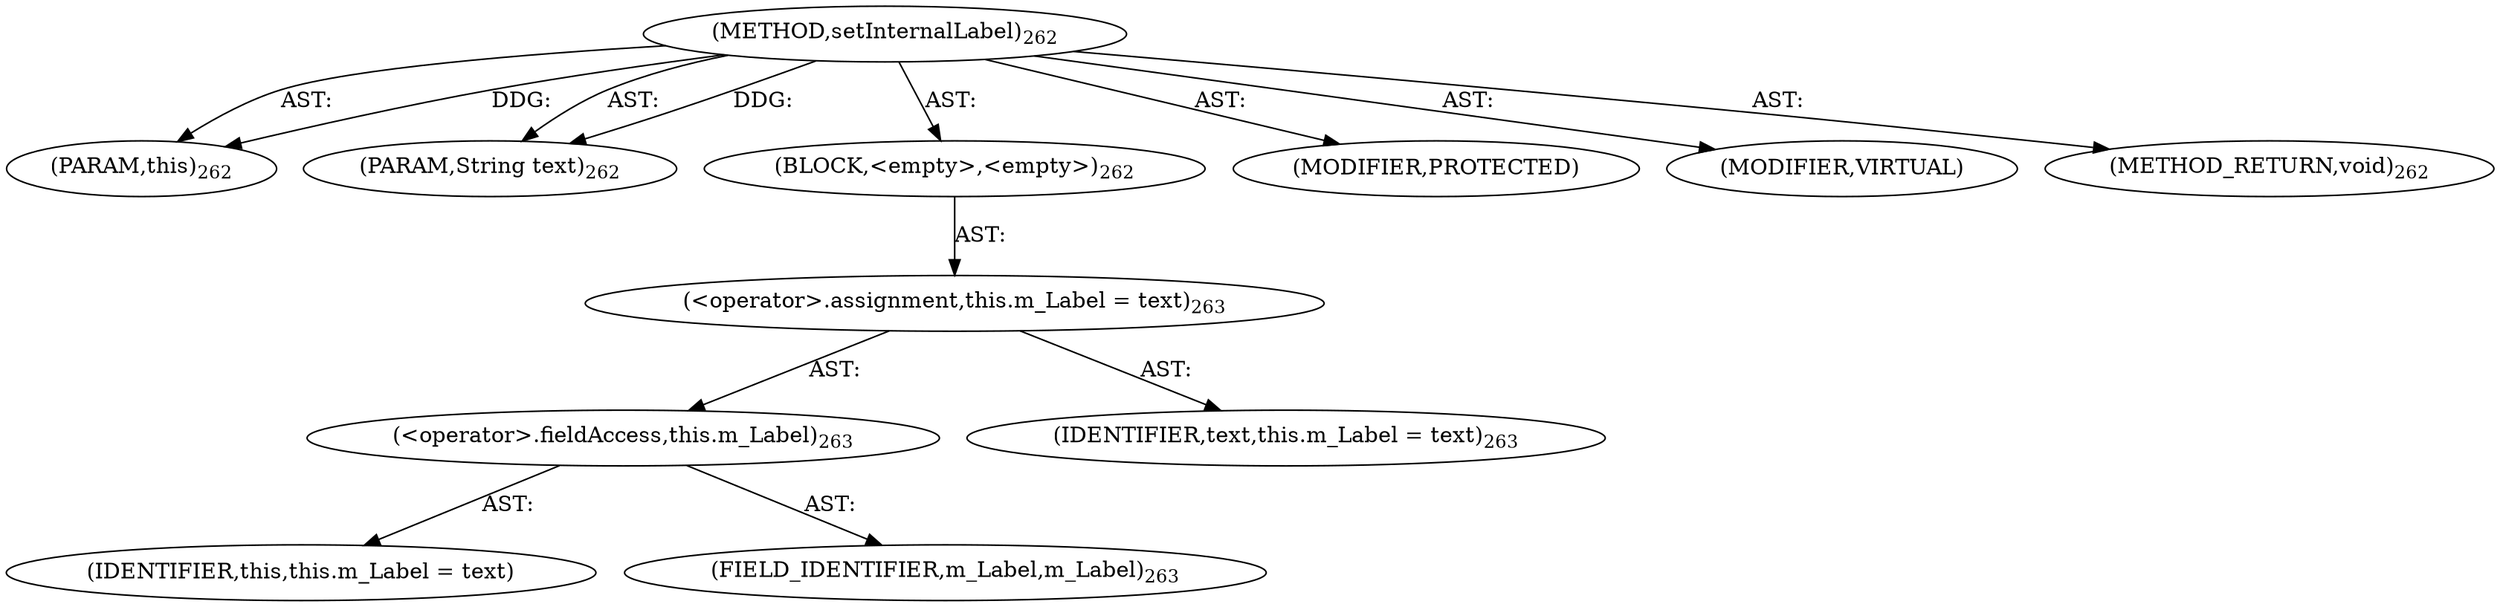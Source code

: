 digraph "setInternalLabel" {  
"111669149710" [label = <(METHOD,setInternalLabel)<SUB>262</SUB>> ]
"115964117026" [label = <(PARAM,this)<SUB>262</SUB>> ]
"115964117027" [label = <(PARAM,String text)<SUB>262</SUB>> ]
"25769803796" [label = <(BLOCK,&lt;empty&gt;,&lt;empty&gt;)<SUB>262</SUB>> ]
"30064771123" [label = <(&lt;operator&gt;.assignment,this.m_Label = text)<SUB>263</SUB>> ]
"30064771124" [label = <(&lt;operator&gt;.fieldAccess,this.m_Label)<SUB>263</SUB>> ]
"68719476808" [label = <(IDENTIFIER,this,this.m_Label = text)> ]
"55834574861" [label = <(FIELD_IDENTIFIER,m_Label,m_Label)<SUB>263</SUB>> ]
"68719476809" [label = <(IDENTIFIER,text,this.m_Label = text)<SUB>263</SUB>> ]
"133143986230" [label = <(MODIFIER,PROTECTED)> ]
"133143986231" [label = <(MODIFIER,VIRTUAL)> ]
"128849018894" [label = <(METHOD_RETURN,void)<SUB>262</SUB>> ]
  "111669149710" -> "115964117026"  [ label = "AST: "] 
  "111669149710" -> "115964117027"  [ label = "AST: "] 
  "111669149710" -> "25769803796"  [ label = "AST: "] 
  "111669149710" -> "133143986230"  [ label = "AST: "] 
  "111669149710" -> "133143986231"  [ label = "AST: "] 
  "111669149710" -> "128849018894"  [ label = "AST: "] 
  "25769803796" -> "30064771123"  [ label = "AST: "] 
  "30064771123" -> "30064771124"  [ label = "AST: "] 
  "30064771123" -> "68719476809"  [ label = "AST: "] 
  "30064771124" -> "68719476808"  [ label = "AST: "] 
  "30064771124" -> "55834574861"  [ label = "AST: "] 
  "111669149710" -> "115964117026"  [ label = "DDG: "] 
  "111669149710" -> "115964117027"  [ label = "DDG: "] 
}

